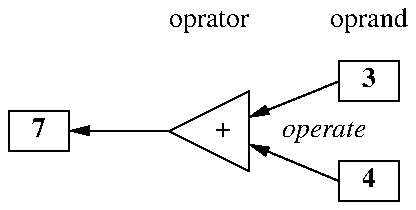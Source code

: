 .PS
Start:  box invis ht 0.5 wid 0.3
        left
        arrow 0.75 invis "\fIoperate\fP"

Opr:    box invis "    \fB+\fP" ht 0.4 wid 0.4
        arrow 0.5
        box "\fB7\fP" ht 0.2 wid 0.3

Opnd1:  box "\fB3\fP" ht 0.2 wid 0.3 at Start.n
Opnd2:  box "\fB4\fP" ht 0.2 wid 0.3 at Start.s
box invis "oprand" at Opnd1.n + (0, 0.2)

line from Opr.ne to Opr.se to Opr.w to Opr.ne
box invis "oprator" at (Opr.n.x, last box.y)

arrow from Opnd1.w to 1/3 <Opr.ne, Opr.se>
arrow from Opnd2.w to 2/3 <Opr.ne, Opr.se>
.PE

